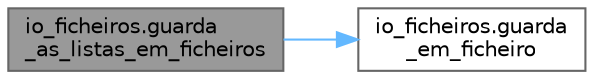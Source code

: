 digraph "io_ficheiros.guarda_as_listas_em_ficheiros"
{
 // LATEX_PDF_SIZE
  bgcolor="transparent";
  edge [fontname=Helvetica,fontsize=10,labelfontname=Helvetica,labelfontsize=10];
  node [fontname=Helvetica,fontsize=10,shape=box,height=0.2,width=0.4];
  rankdir="LR";
  Node1 [id="Node000001",label="io_ficheiros.guarda\l_as_listas_em_ficheiros",height=0.2,width=0.4,color="gray40", fillcolor="grey60", style="filled", fontcolor="black",tooltip=" "];
  Node1 -> Node2 [id="edge1_Node000001_Node000002",color="steelblue1",style="solid",tooltip=" "];
  Node2 [id="Node000002",label="io_ficheiros.guarda\l_em_ficheiro",height=0.2,width=0.4,color="grey40", fillcolor="white", style="filled",URL="$namespaceio__ficheiros.html#a80d673ca11c611eaf9b20264bc2dd9ec",tooltip=" "];
}
